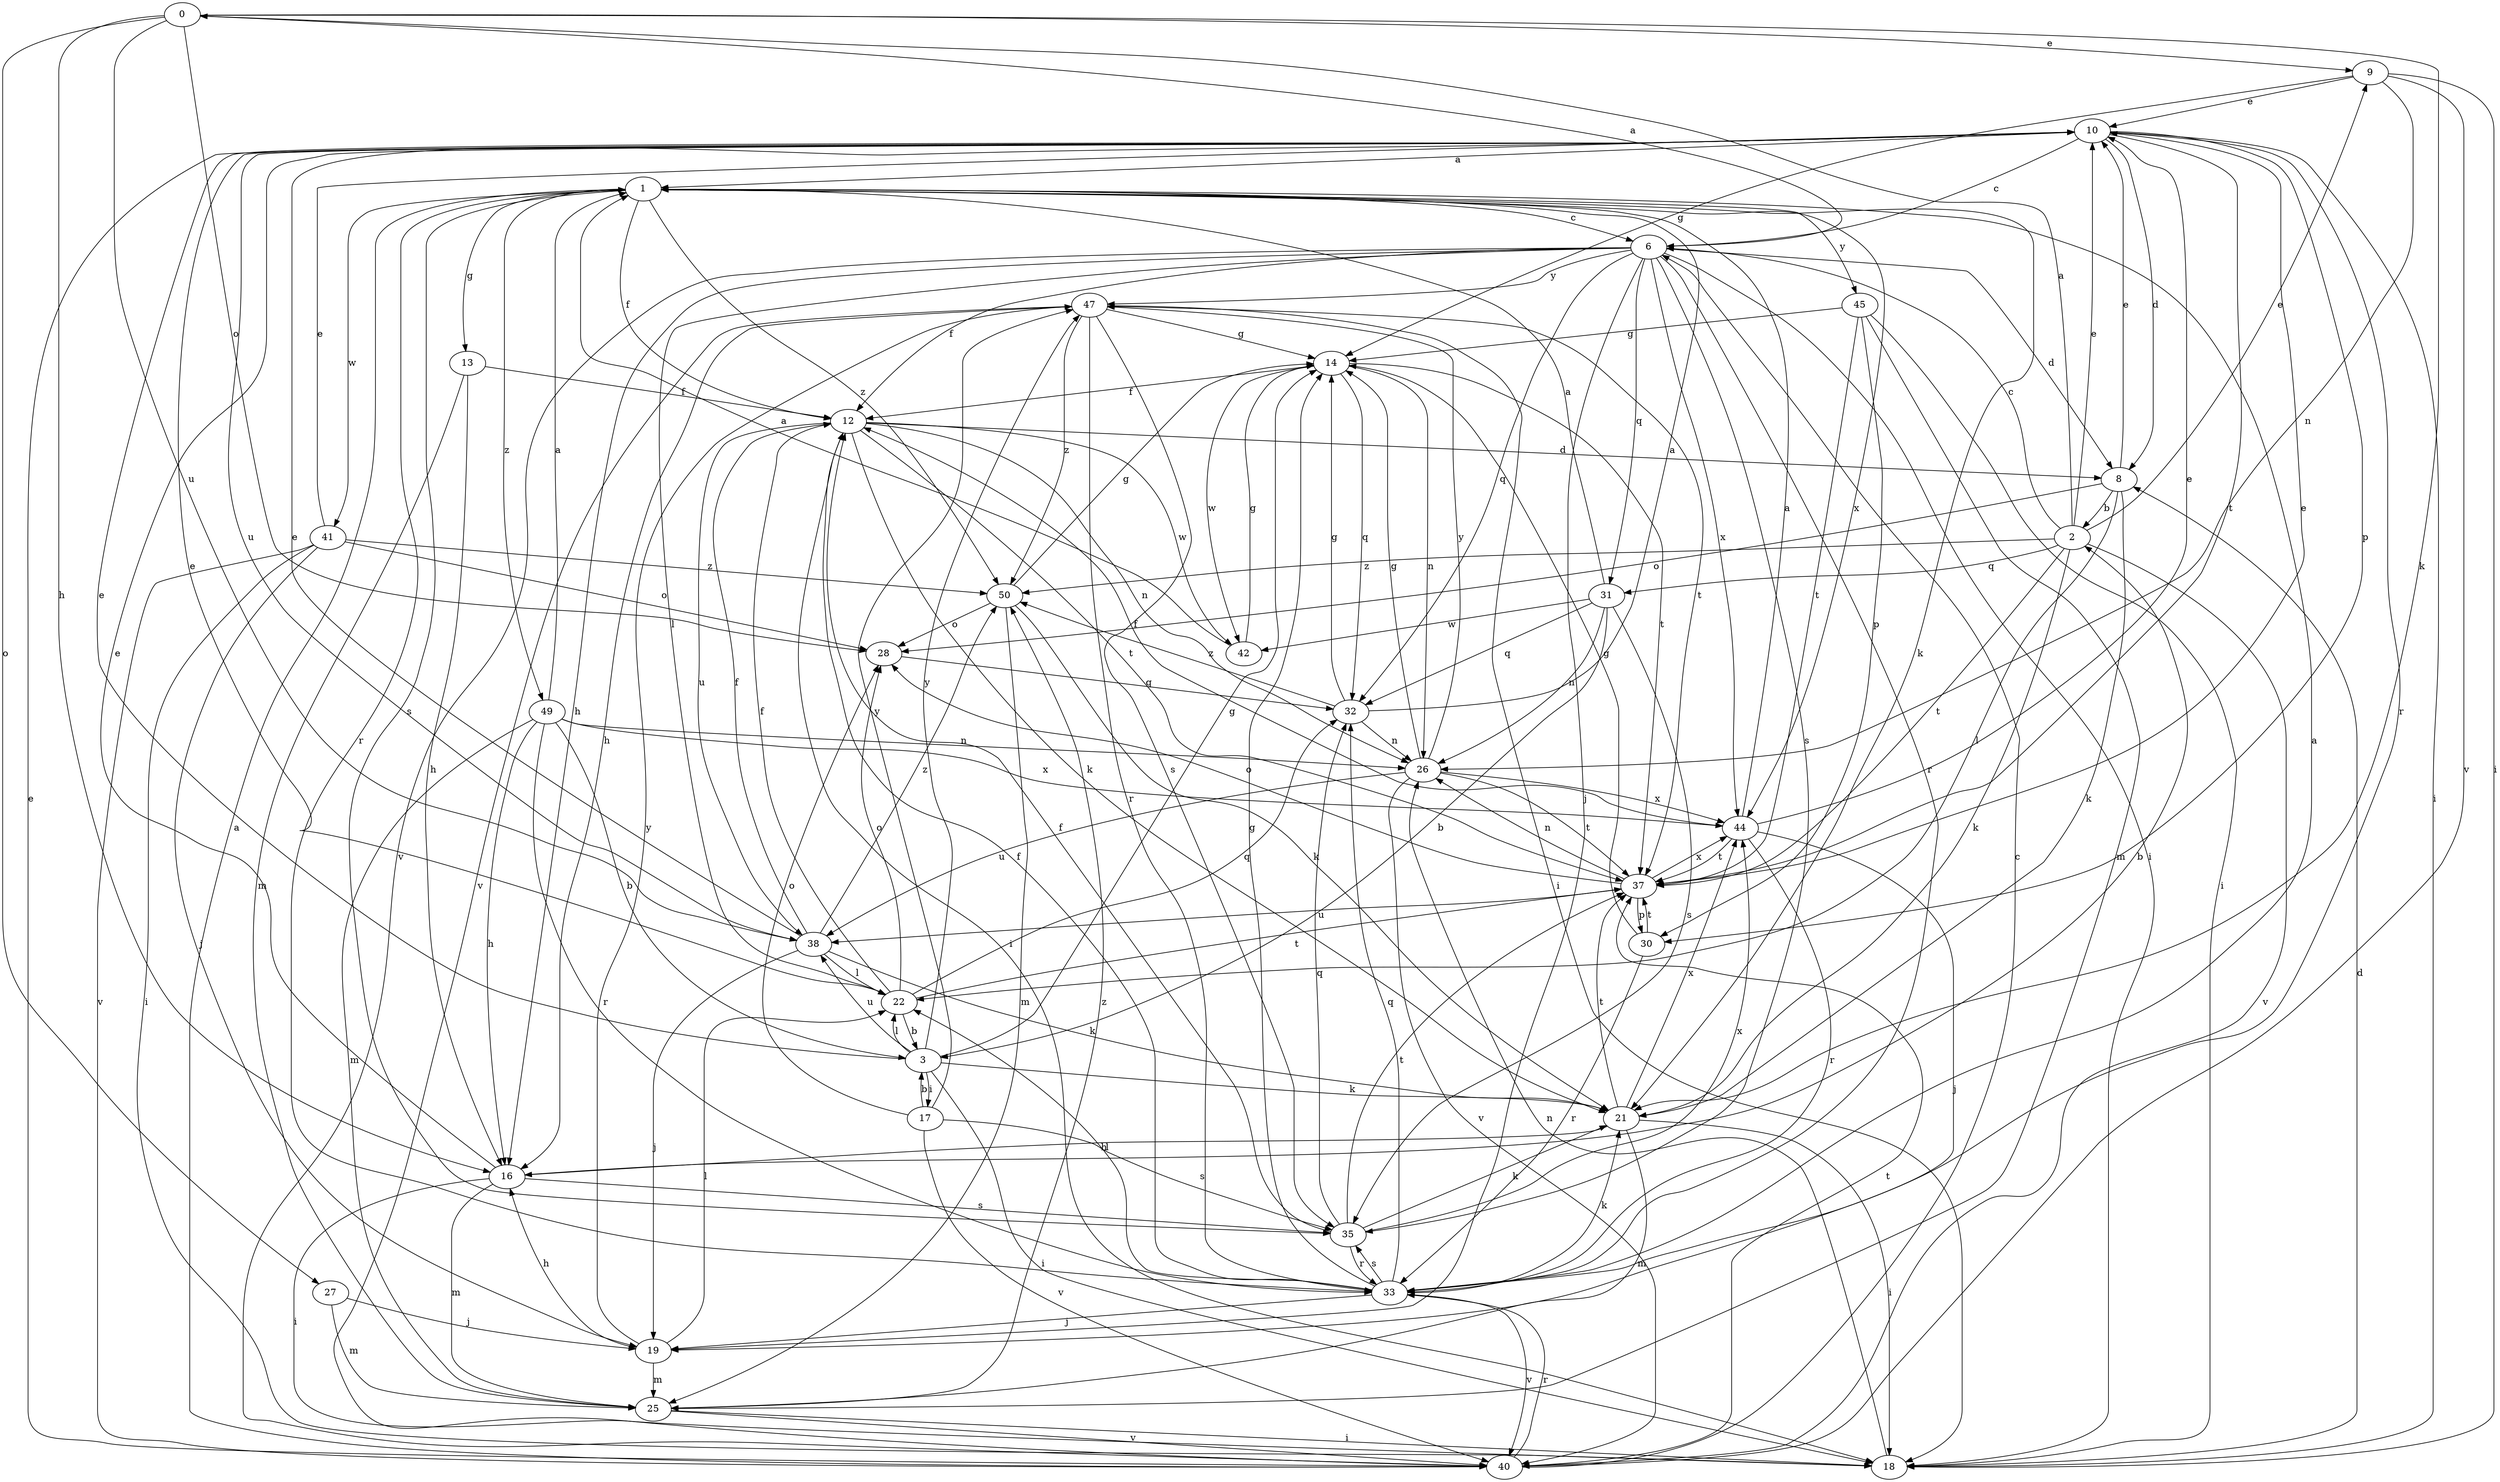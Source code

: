 strict digraph  {
0;
1;
2;
3;
6;
8;
9;
10;
12;
13;
14;
16;
17;
18;
19;
21;
22;
25;
26;
27;
28;
30;
31;
32;
33;
35;
37;
38;
40;
41;
42;
44;
45;
47;
49;
50;
0 -> 9  [label=e];
0 -> 16  [label=h];
0 -> 21  [label=k];
0 -> 27  [label=o];
0 -> 28  [label=o];
0 -> 38  [label=u];
1 -> 6  [label=c];
1 -> 12  [label=f];
1 -> 13  [label=g];
1 -> 21  [label=k];
1 -> 33  [label=r];
1 -> 35  [label=s];
1 -> 41  [label=w];
1 -> 44  [label=x];
1 -> 45  [label=y];
1 -> 49  [label=z];
1 -> 50  [label=z];
2 -> 0  [label=a];
2 -> 6  [label=c];
2 -> 9  [label=e];
2 -> 10  [label=e];
2 -> 21  [label=k];
2 -> 31  [label=q];
2 -> 37  [label=t];
2 -> 40  [label=v];
2 -> 50  [label=z];
3 -> 10  [label=e];
3 -> 14  [label=g];
3 -> 17  [label=i];
3 -> 18  [label=i];
3 -> 21  [label=k];
3 -> 22  [label=l];
3 -> 38  [label=u];
3 -> 47  [label=y];
6 -> 0  [label=a];
6 -> 8  [label=d];
6 -> 12  [label=f];
6 -> 16  [label=h];
6 -> 18  [label=i];
6 -> 19  [label=j];
6 -> 22  [label=l];
6 -> 31  [label=q];
6 -> 32  [label=q];
6 -> 33  [label=r];
6 -> 35  [label=s];
6 -> 40  [label=v];
6 -> 44  [label=x];
6 -> 47  [label=y];
8 -> 2  [label=b];
8 -> 10  [label=e];
8 -> 21  [label=k];
8 -> 22  [label=l];
8 -> 28  [label=o];
9 -> 10  [label=e];
9 -> 14  [label=g];
9 -> 18  [label=i];
9 -> 26  [label=n];
9 -> 40  [label=v];
10 -> 1  [label=a];
10 -> 6  [label=c];
10 -> 8  [label=d];
10 -> 18  [label=i];
10 -> 30  [label=p];
10 -> 33  [label=r];
10 -> 37  [label=t];
10 -> 38  [label=u];
12 -> 8  [label=d];
12 -> 18  [label=i];
12 -> 21  [label=k];
12 -> 26  [label=n];
12 -> 37  [label=t];
12 -> 38  [label=u];
12 -> 42  [label=w];
13 -> 12  [label=f];
13 -> 16  [label=h];
13 -> 25  [label=m];
14 -> 12  [label=f];
14 -> 26  [label=n];
14 -> 32  [label=q];
14 -> 37  [label=t];
14 -> 42  [label=w];
16 -> 2  [label=b];
16 -> 10  [label=e];
16 -> 18  [label=i];
16 -> 25  [label=m];
16 -> 35  [label=s];
17 -> 3  [label=b];
17 -> 28  [label=o];
17 -> 35  [label=s];
17 -> 40  [label=v];
17 -> 47  [label=y];
18 -> 8  [label=d];
18 -> 26  [label=n];
19 -> 16  [label=h];
19 -> 22  [label=l];
19 -> 25  [label=m];
19 -> 47  [label=y];
21 -> 16  [label=h];
21 -> 18  [label=i];
21 -> 25  [label=m];
21 -> 37  [label=t];
21 -> 44  [label=x];
22 -> 3  [label=b];
22 -> 10  [label=e];
22 -> 12  [label=f];
22 -> 28  [label=o];
22 -> 32  [label=q];
22 -> 37  [label=t];
25 -> 18  [label=i];
25 -> 40  [label=v];
25 -> 50  [label=z];
26 -> 14  [label=g];
26 -> 37  [label=t];
26 -> 38  [label=u];
26 -> 40  [label=v];
26 -> 44  [label=x];
26 -> 47  [label=y];
27 -> 19  [label=j];
27 -> 25  [label=m];
28 -> 32  [label=q];
30 -> 14  [label=g];
30 -> 33  [label=r];
30 -> 37  [label=t];
31 -> 1  [label=a];
31 -> 3  [label=b];
31 -> 26  [label=n];
31 -> 32  [label=q];
31 -> 35  [label=s];
31 -> 42  [label=w];
32 -> 1  [label=a];
32 -> 14  [label=g];
32 -> 26  [label=n];
32 -> 50  [label=z];
33 -> 1  [label=a];
33 -> 12  [label=f];
33 -> 14  [label=g];
33 -> 19  [label=j];
33 -> 21  [label=k];
33 -> 22  [label=l];
33 -> 32  [label=q];
33 -> 35  [label=s];
33 -> 40  [label=v];
35 -> 12  [label=f];
35 -> 21  [label=k];
35 -> 32  [label=q];
35 -> 33  [label=r];
35 -> 37  [label=t];
35 -> 44  [label=x];
37 -> 10  [label=e];
37 -> 26  [label=n];
37 -> 28  [label=o];
37 -> 30  [label=p];
37 -> 38  [label=u];
37 -> 44  [label=x];
38 -> 10  [label=e];
38 -> 12  [label=f];
38 -> 19  [label=j];
38 -> 21  [label=k];
38 -> 22  [label=l];
38 -> 50  [label=z];
40 -> 1  [label=a];
40 -> 6  [label=c];
40 -> 10  [label=e];
40 -> 33  [label=r];
40 -> 37  [label=t];
41 -> 10  [label=e];
41 -> 18  [label=i];
41 -> 19  [label=j];
41 -> 28  [label=o];
41 -> 40  [label=v];
41 -> 50  [label=z];
42 -> 1  [label=a];
42 -> 14  [label=g];
44 -> 1  [label=a];
44 -> 10  [label=e];
44 -> 12  [label=f];
44 -> 19  [label=j];
44 -> 33  [label=r];
44 -> 37  [label=t];
45 -> 14  [label=g];
45 -> 18  [label=i];
45 -> 25  [label=m];
45 -> 30  [label=p];
45 -> 37  [label=t];
47 -> 14  [label=g];
47 -> 16  [label=h];
47 -> 18  [label=i];
47 -> 33  [label=r];
47 -> 35  [label=s];
47 -> 37  [label=t];
47 -> 40  [label=v];
47 -> 50  [label=z];
49 -> 1  [label=a];
49 -> 3  [label=b];
49 -> 16  [label=h];
49 -> 25  [label=m];
49 -> 26  [label=n];
49 -> 33  [label=r];
49 -> 44  [label=x];
50 -> 14  [label=g];
50 -> 21  [label=k];
50 -> 25  [label=m];
50 -> 28  [label=o];
}
